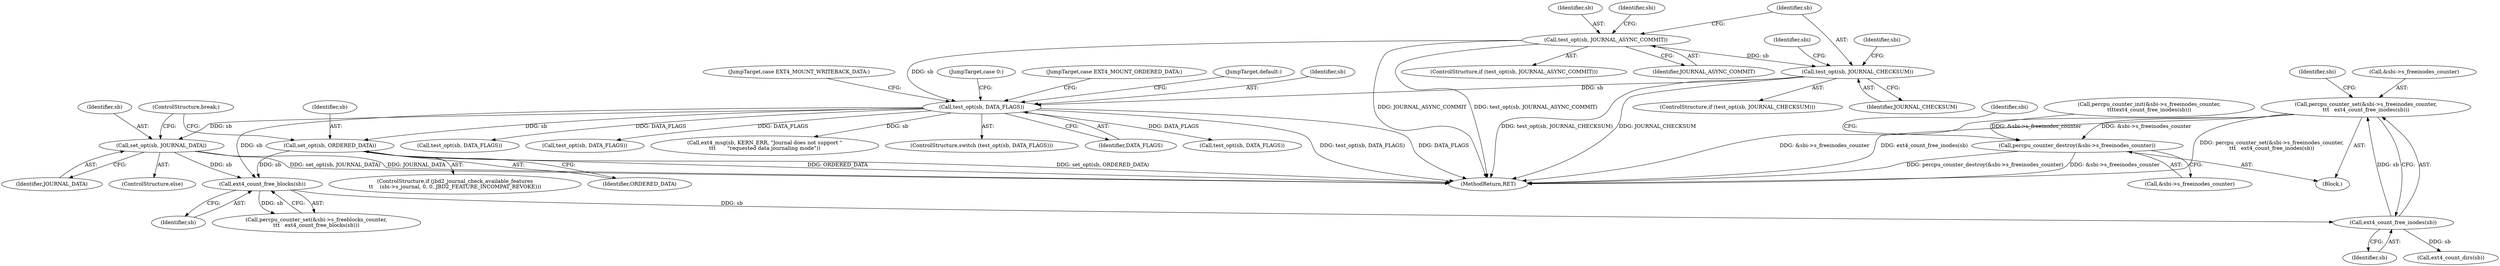 digraph "0_linux_0449641130f5652b344ef6fa39fa019d7e94660a@pointer" {
"1001644" [label="(Call,percpu_counter_set(&sbi->s_freeinodes_counter,\n\t\t\t   ext4_count_free_inodes(sb)))"];
"1001649" [label="(Call,ext4_count_free_inodes(sb))"];
"1001642" [label="(Call,ext4_count_free_blocks(sb))"];
"1001603" [label="(Call,set_opt(sb, ORDERED_DATA))"];
"1001590" [label="(Call,test_opt(sb, DATA_FLAGS))"];
"1001562" [label="(Call,test_opt(sb, JOURNAL_CHECKSUM))"];
"1001549" [label="(Call,test_opt(sb, JOURNAL_ASYNC_COMMIT))"];
"1001607" [label="(Call,set_opt(sb, JOURNAL_DATA))"];
"1002140" [label="(Call,percpu_counter_destroy(&sbi->s_freeinodes_counter))"];
"1001607" [label="(Call,set_opt(sb, JOURNAL_DATA))"];
"1001650" [label="(Identifier,sb)"];
"1001563" [label="(Identifier,sb)"];
"1001603" [label="(Call,set_opt(sb, ORDERED_DATA))"];
"1001610" [label="(ControlStructure,break;)"];
"1002141" [label="(Call,&sbi->s_freeinodes_counter)"];
"1001654" [label="(Identifier,sbi)"];
"1001839" [label="(Call,test_opt(sb, DATA_FLAGS))"];
"1001623" [label="(Call,ext4_msg(sb, KERN_ERR, \"Journal does not support \"\n\t\t\t       \"requested data journaling mode\"))"];
"1001561" [label="(ControlStructure,if (test_opt(sb, JOURNAL_CHECKSUM)))"];
"1001643" [label="(Identifier,sb)"];
"1001551" [label="(Identifier,JOURNAL_ASYNC_COMMIT)"];
"1001555" [label="(Identifier,sbi)"];
"1001591" [label="(Identifier,sb)"];
"1001605" [label="(Identifier,ORDERED_DATA)"];
"1001604" [label="(Identifier,sb)"];
"1001590" [label="(Call,test_opt(sb, DATA_FLAGS))"];
"1001562" [label="(Call,test_opt(sb, JOURNAL_CHECKSUM))"];
"1001637" [label="(Call,percpu_counter_set(&sbi->s_freeblocks_counter,\n\t\t\t   ext4_count_free_blocks(sb)))"];
"1001606" [label="(ControlStructure,else)"];
"1001550" [label="(Identifier,sb)"];
"1001628" [label="(JumpTarget,default:)"];
"1001589" [label="(ControlStructure,switch (test_opt(sb, DATA_FLAGS)))"];
"1001612" [label="(JumpTarget,case EXT4_MOUNT_WRITEBACK_DATA:)"];
"1001592" [label="(Identifier,DATA_FLAGS)"];
"1001649" [label="(Call,ext4_count_free_inodes(sb))"];
"1002140" [label="(Call,percpu_counter_destroy(&sbi->s_freeinodes_counter))"];
"1001988" [label="(Call,test_opt(sb, DATA_FLAGS))"];
"1002148" [label="(Identifier,sbi)"];
"1001584" [label="(Identifier,sbi)"];
"1001564" [label="(Identifier,JOURNAL_CHECKSUM)"];
"1001644" [label="(Call,percpu_counter_set(&sbi->s_freeinodes_counter,\n\t\t\t   ext4_count_free_inodes(sb)))"];
"1001645" [label="(Call,&sbi->s_freeinodes_counter)"];
"1001642" [label="(Call,ext4_count_free_blocks(sb))"];
"1001858" [label="(Call,test_opt(sb, DATA_FLAGS))"];
"1001609" [label="(Identifier,JOURNAL_DATA)"];
"1001608" [label="(Identifier,sb)"];
"1001656" [label="(Call,ext4_count_dirs(sb))"];
"1001594" [label="(JumpTarget,case 0:)"];
"1001568" [label="(Identifier,sbi)"];
"1001611" [label="(JumpTarget,case EXT4_MOUNT_ORDERED_DATA:)"];
"1001549" [label="(Call,test_opt(sb, JOURNAL_ASYNC_COMMIT))"];
"1001548" [label="(ControlStructure,if (test_opt(sb, JOURNAL_ASYNC_COMMIT)))"];
"1001595" [label="(ControlStructure,if (jbd2_journal_check_available_features\n\t\t    (sbi->s_journal, 0, 0, JBD2_FEATURE_INCOMPAT_REVOKE)))"];
"1001349" [label="(Call,percpu_counter_init(&sbi->s_freeinodes_counter,\n\t\t\t\text4_count_free_inodes(sb)))"];
"1002222" [label="(MethodReturn,RET)"];
"1000124" [label="(Block,)"];
"1001644" -> "1000124"  [label="AST: "];
"1001644" -> "1001649"  [label="CFG: "];
"1001645" -> "1001644"  [label="AST: "];
"1001649" -> "1001644"  [label="AST: "];
"1001654" -> "1001644"  [label="CFG: "];
"1001644" -> "1002222"  [label="DDG: &sbi->s_freeinodes_counter"];
"1001644" -> "1002222"  [label="DDG: ext4_count_free_inodes(sb)"];
"1001644" -> "1002222"  [label="DDG: percpu_counter_set(&sbi->s_freeinodes_counter,\n\t\t\t   ext4_count_free_inodes(sb))"];
"1001649" -> "1001644"  [label="DDG: sb"];
"1001644" -> "1002140"  [label="DDG: &sbi->s_freeinodes_counter"];
"1001649" -> "1001650"  [label="CFG: "];
"1001650" -> "1001649"  [label="AST: "];
"1001642" -> "1001649"  [label="DDG: sb"];
"1001649" -> "1001656"  [label="DDG: sb"];
"1001642" -> "1001637"  [label="AST: "];
"1001642" -> "1001643"  [label="CFG: "];
"1001643" -> "1001642"  [label="AST: "];
"1001637" -> "1001642"  [label="CFG: "];
"1001642" -> "1001637"  [label="DDG: sb"];
"1001603" -> "1001642"  [label="DDG: sb"];
"1001590" -> "1001642"  [label="DDG: sb"];
"1001607" -> "1001642"  [label="DDG: sb"];
"1001603" -> "1001595"  [label="AST: "];
"1001603" -> "1001605"  [label="CFG: "];
"1001604" -> "1001603"  [label="AST: "];
"1001605" -> "1001603"  [label="AST: "];
"1001610" -> "1001603"  [label="CFG: "];
"1001603" -> "1002222"  [label="DDG: ORDERED_DATA"];
"1001603" -> "1002222"  [label="DDG: set_opt(sb, ORDERED_DATA)"];
"1001590" -> "1001603"  [label="DDG: sb"];
"1001590" -> "1001589"  [label="AST: "];
"1001590" -> "1001592"  [label="CFG: "];
"1001591" -> "1001590"  [label="AST: "];
"1001592" -> "1001590"  [label="AST: "];
"1001594" -> "1001590"  [label="CFG: "];
"1001611" -> "1001590"  [label="CFG: "];
"1001612" -> "1001590"  [label="CFG: "];
"1001628" -> "1001590"  [label="CFG: "];
"1001590" -> "1002222"  [label="DDG: test_opt(sb, DATA_FLAGS)"];
"1001590" -> "1002222"  [label="DDG: DATA_FLAGS"];
"1001562" -> "1001590"  [label="DDG: sb"];
"1001549" -> "1001590"  [label="DDG: sb"];
"1001590" -> "1001607"  [label="DDG: sb"];
"1001590" -> "1001623"  [label="DDG: sb"];
"1001590" -> "1001839"  [label="DDG: DATA_FLAGS"];
"1001590" -> "1001858"  [label="DDG: DATA_FLAGS"];
"1001590" -> "1001988"  [label="DDG: DATA_FLAGS"];
"1001562" -> "1001561"  [label="AST: "];
"1001562" -> "1001564"  [label="CFG: "];
"1001563" -> "1001562"  [label="AST: "];
"1001564" -> "1001562"  [label="AST: "];
"1001568" -> "1001562"  [label="CFG: "];
"1001584" -> "1001562"  [label="CFG: "];
"1001562" -> "1002222"  [label="DDG: JOURNAL_CHECKSUM"];
"1001562" -> "1002222"  [label="DDG: test_opt(sb, JOURNAL_CHECKSUM)"];
"1001549" -> "1001562"  [label="DDG: sb"];
"1001549" -> "1001548"  [label="AST: "];
"1001549" -> "1001551"  [label="CFG: "];
"1001550" -> "1001549"  [label="AST: "];
"1001551" -> "1001549"  [label="AST: "];
"1001555" -> "1001549"  [label="CFG: "];
"1001563" -> "1001549"  [label="CFG: "];
"1001549" -> "1002222"  [label="DDG: JOURNAL_ASYNC_COMMIT"];
"1001549" -> "1002222"  [label="DDG: test_opt(sb, JOURNAL_ASYNC_COMMIT)"];
"1001607" -> "1001606"  [label="AST: "];
"1001607" -> "1001609"  [label="CFG: "];
"1001608" -> "1001607"  [label="AST: "];
"1001609" -> "1001607"  [label="AST: "];
"1001610" -> "1001607"  [label="CFG: "];
"1001607" -> "1002222"  [label="DDG: set_opt(sb, JOURNAL_DATA)"];
"1001607" -> "1002222"  [label="DDG: JOURNAL_DATA"];
"1002140" -> "1000124"  [label="AST: "];
"1002140" -> "1002141"  [label="CFG: "];
"1002141" -> "1002140"  [label="AST: "];
"1002148" -> "1002140"  [label="CFG: "];
"1002140" -> "1002222"  [label="DDG: percpu_counter_destroy(&sbi->s_freeinodes_counter)"];
"1002140" -> "1002222"  [label="DDG: &sbi->s_freeinodes_counter"];
"1001349" -> "1002140"  [label="DDG: &sbi->s_freeinodes_counter"];
}
